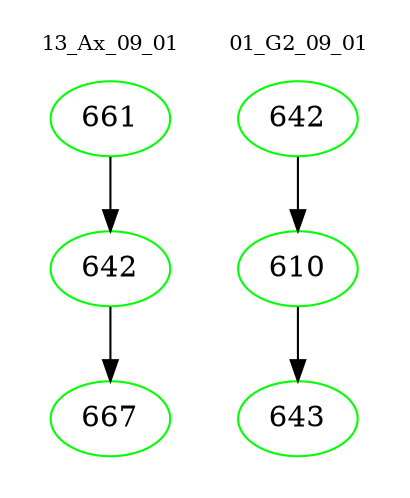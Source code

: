 digraph{
subgraph cluster_0 {
color = white
label = "13_Ax_09_01";
fontsize=10;
T0_661 [label="661", color="green"]
T0_661 -> T0_642 [color="black"]
T0_642 [label="642", color="green"]
T0_642 -> T0_667 [color="black"]
T0_667 [label="667", color="green"]
}
subgraph cluster_1 {
color = white
label = "01_G2_09_01";
fontsize=10;
T1_642 [label="642", color="green"]
T1_642 -> T1_610 [color="black"]
T1_610 [label="610", color="green"]
T1_610 -> T1_643 [color="black"]
T1_643 [label="643", color="green"]
}
}
